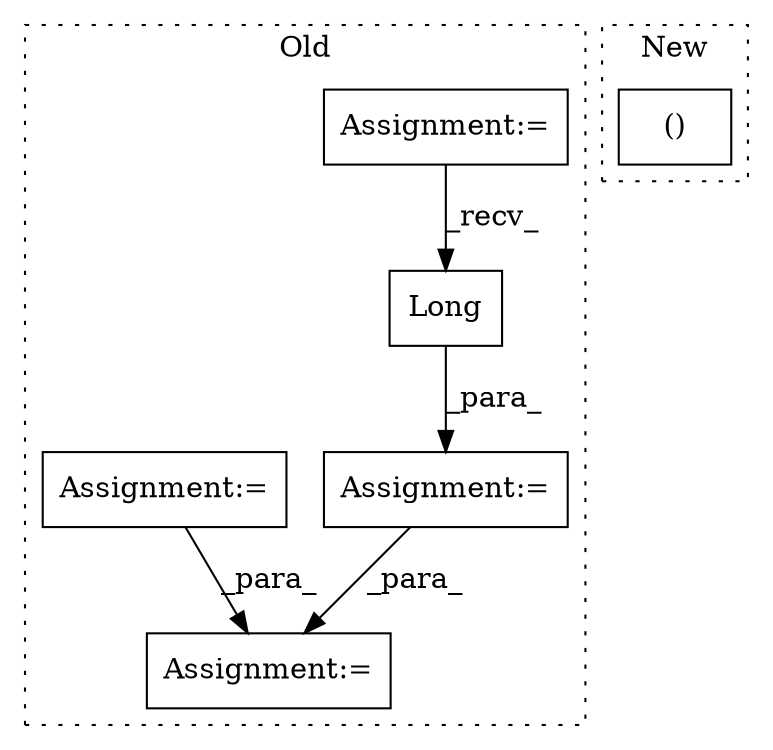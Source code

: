 digraph G {
subgraph cluster0 {
1 [label="Long" a="32" s="2367" l="6" shape="box"];
3 [label="Assignment:=" a="7" s="2465" l="1" shape="box"];
4 [label="Assignment:=" a="7" s="2221" l="1" shape="box"];
5 [label="Assignment:=" a="7" s="2414" l="1" shape="box"];
6 [label="Assignment:=" a="7" s="2346" l="1" shape="box"];
label = "Old";
style="dotted";
}
subgraph cluster1 {
2 [label="()" a="106" s="2117" l="15" shape="box"];
label = "New";
style="dotted";
}
1 -> 6 [label="_para_"];
4 -> 1 [label="_recv_"];
5 -> 3 [label="_para_"];
6 -> 3 [label="_para_"];
}